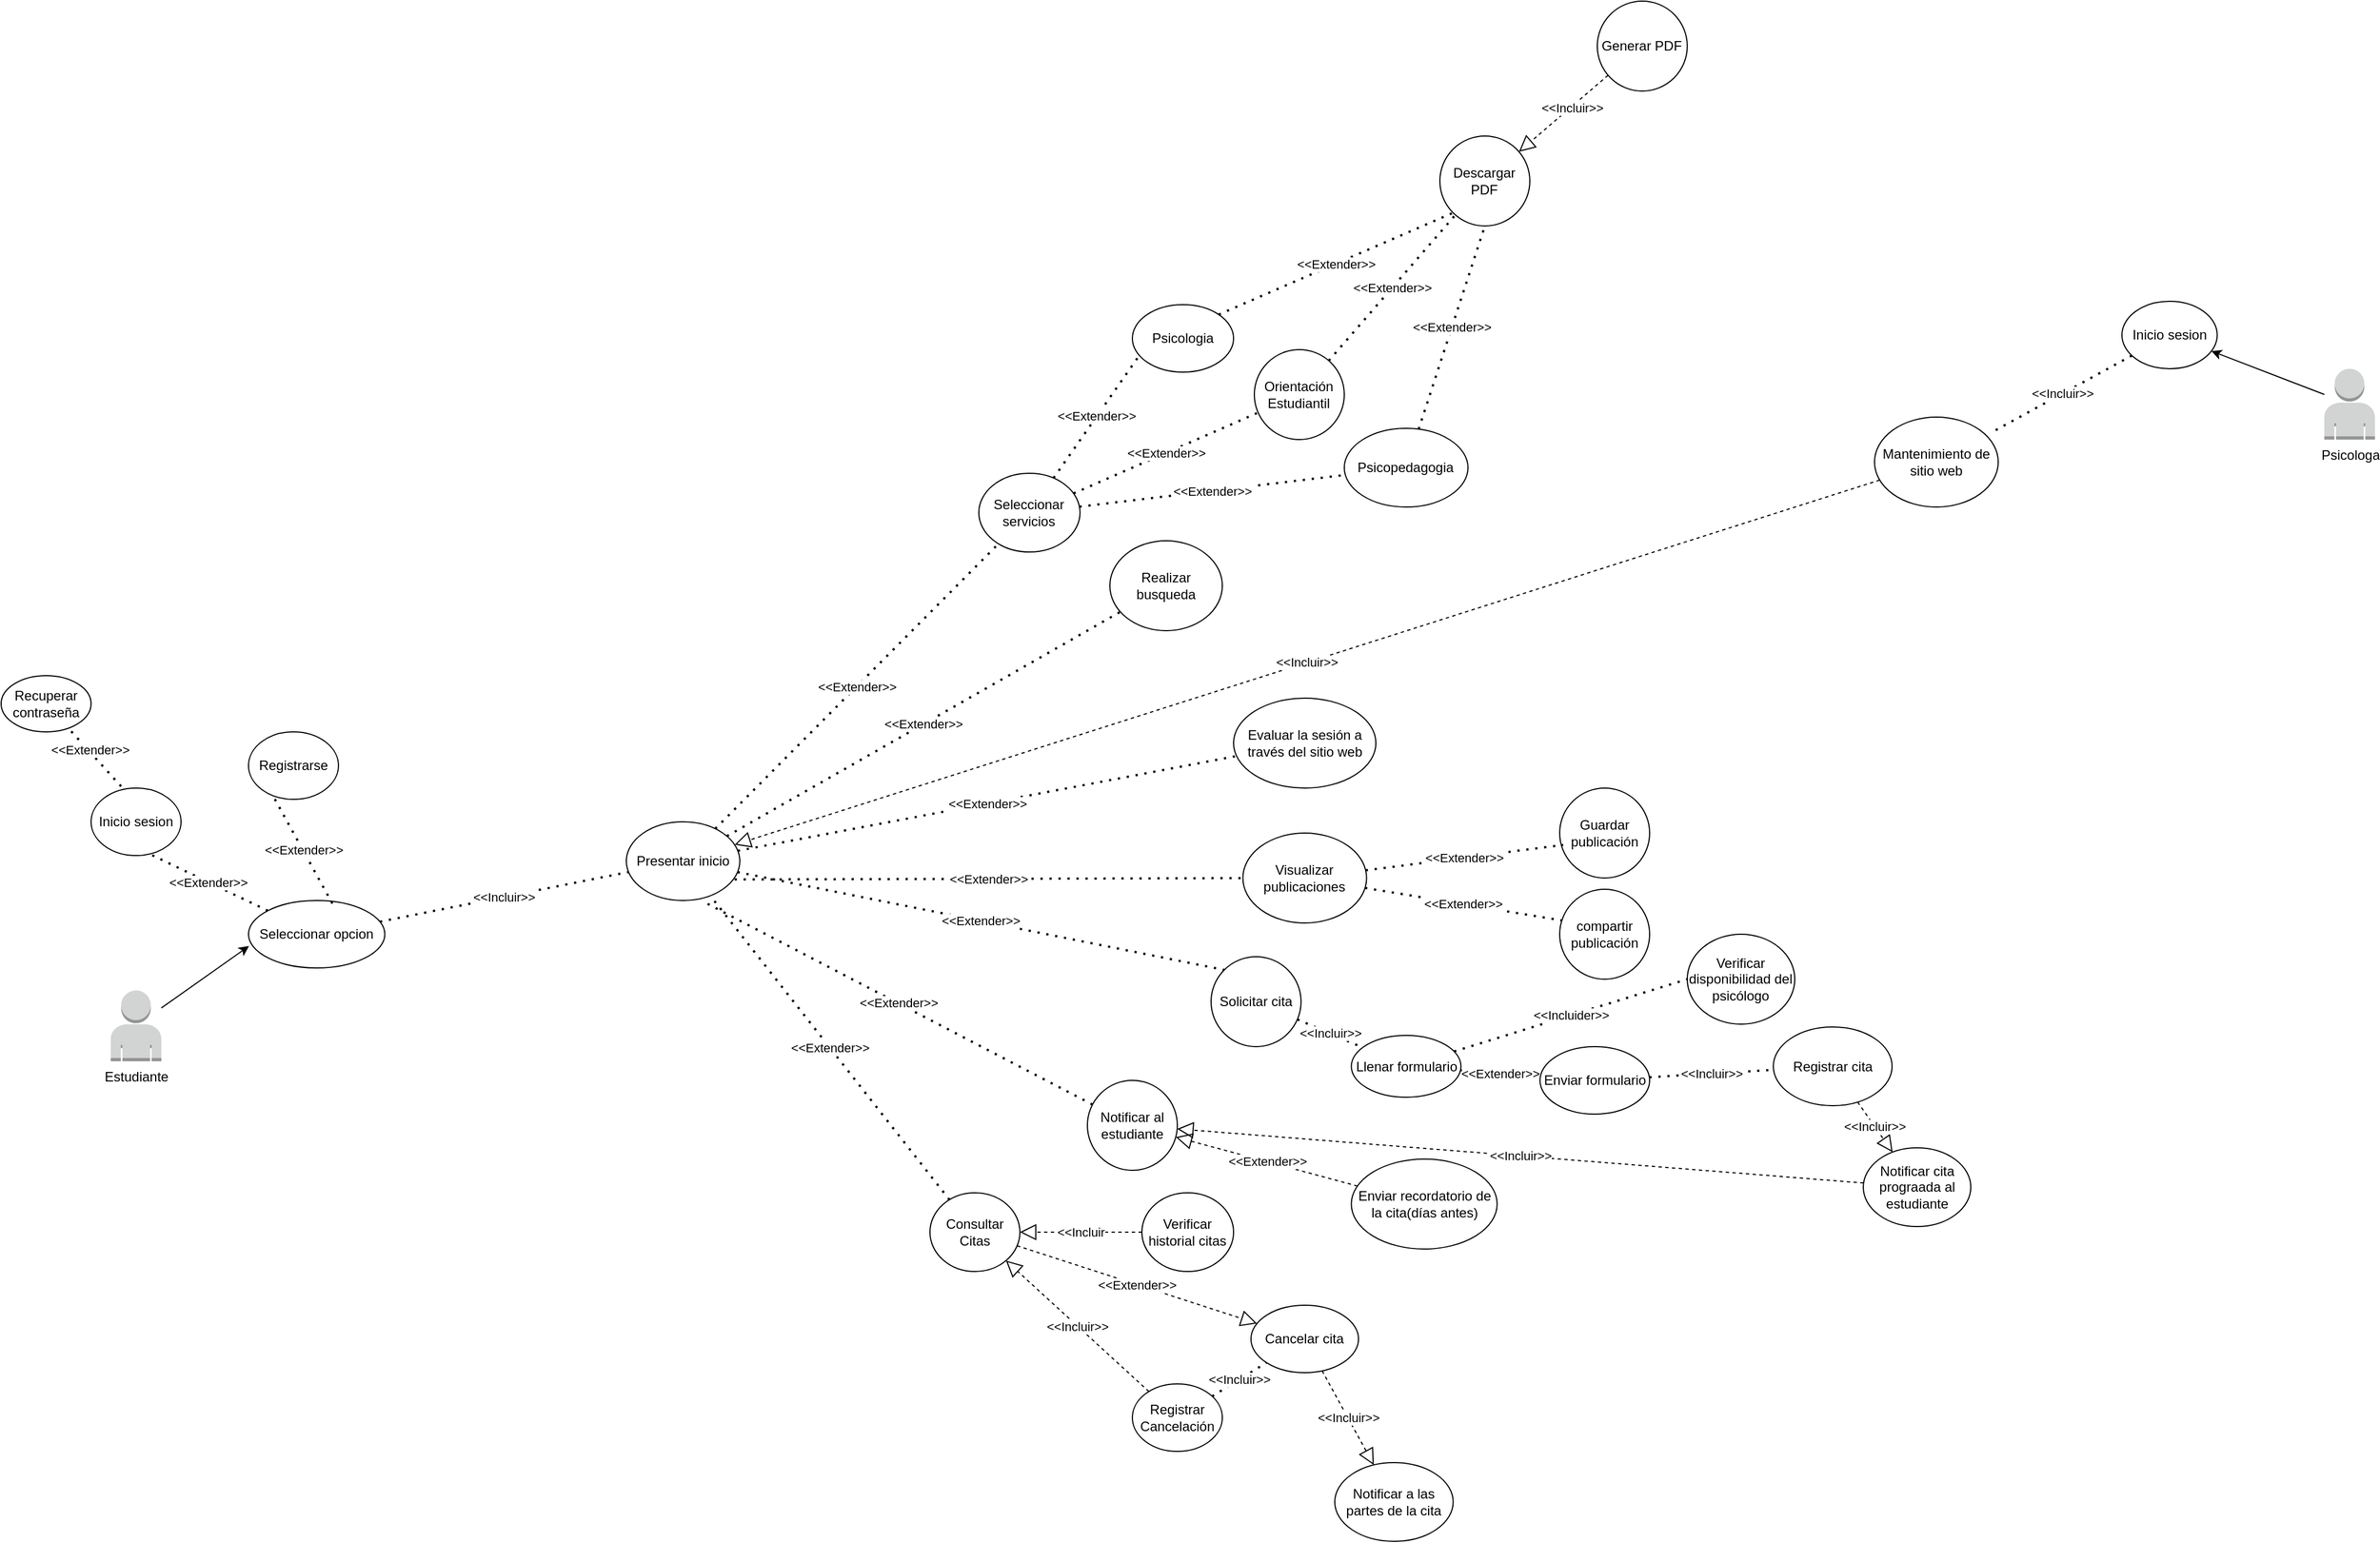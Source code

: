 <mxfile version="21.5.0" type="github">
  <diagram id="7m72LDxQtxL-9XKPCtJv" name="Página-1">
    <mxGraphModel dx="1912" dy="2095" grid="1" gridSize="10" guides="1" tooltips="1" connect="1" arrows="1" fold="1" page="1" pageScale="1" pageWidth="850" pageHeight="1100" math="0" shadow="0">
      <root>
        <mxCell id="0" />
        <mxCell id="1" parent="0" />
        <mxCell id="SLZqTuVwZuzJUBH67Rhd-2" value="Seleccionar opcion" style="ellipse;whiteSpace=wrap;html=1;" parent="1" vertex="1">
          <mxGeometry x="304.0" y="170" width="121.25" height="60" as="geometry" />
        </mxCell>
        <mxCell id="SLZqTuVwZuzJUBH67Rhd-8" value="Llenar formulario" style="ellipse;whiteSpace=wrap;html=1;" parent="1" vertex="1">
          <mxGeometry x="1284.71" y="290" width="97.5" height="55" as="geometry" />
        </mxCell>
        <mxCell id="SLZqTuVwZuzJUBH67Rhd-10" value="&lt;div&gt;Enviar formulario&lt;br&gt;&lt;/div&gt;" style="ellipse;whiteSpace=wrap;html=1;" parent="1" vertex="1">
          <mxGeometry x="1452.51" y="300" width="97.49" height="60" as="geometry" />
        </mxCell>
        <mxCell id="SLZqTuVwZuzJUBH67Rhd-12" value="Verificar disponibilidad del psicólogo" style="ellipse;whiteSpace=wrap;html=1;" parent="1" vertex="1">
          <mxGeometry x="1583.46" y="200" width="95.62" height="80" as="geometry" />
        </mxCell>
        <mxCell id="SLZqTuVwZuzJUBH67Rhd-14" value="Registrar cita" style="ellipse;whiteSpace=wrap;html=1;" parent="1" vertex="1">
          <mxGeometry x="1660" y="282.5" width="105.62" height="70" as="geometry" />
        </mxCell>
        <mxCell id="SLZqTuVwZuzJUBH67Rhd-16" value="Notificar cita prograada al estudiante" style="ellipse;whiteSpace=wrap;html=1;" parent="1" vertex="1">
          <mxGeometry x="1740" y="390" width="95.62" height="70" as="geometry" />
        </mxCell>
        <mxCell id="SLZqTuVwZuzJUBH67Rhd-19" value="Enviar recordatorio de la cita(días antes)" style="ellipse;whiteSpace=wrap;html=1;" parent="1" vertex="1">
          <mxGeometry x="1284.71" y="400" width="129.68" height="80" as="geometry" />
        </mxCell>
        <mxCell id="SLZqTuVwZuzJUBH67Rhd-25" value="Evaluar la sesión a través del sitio web " style="ellipse;whiteSpace=wrap;html=1;" parent="1" vertex="1">
          <mxGeometry x="1180" y="-10" width="126.57" height="80" as="geometry" />
        </mxCell>
        <mxCell id="SLZqTuVwZuzJUBH67Rhd-36" value="" style="endArrow=classic;html=1;rounded=0;entryX=0.003;entryY=0.676;entryDx=0;entryDy=0;entryPerimeter=0;" parent="1" source="rhVo1ASn1AgVRIdYZEBx-45" target="SLZqTuVwZuzJUBH67Rhd-2" edge="1">
          <mxGeometry width="50" height="50" relative="1" as="geometry">
            <mxPoint x="84" y="340" as="sourcePoint" />
            <mxPoint x="854" y="450" as="targetPoint" />
          </mxGeometry>
        </mxCell>
        <mxCell id="SLZqTuVwZuzJUBH67Rhd-51" value="Verificar historial citas " style="ellipse;whiteSpace=wrap;html=1;" parent="1" vertex="1">
          <mxGeometry x="1098.46" y="430" width="81.54" height="70" as="geometry" />
        </mxCell>
        <mxCell id="SLZqTuVwZuzJUBH67Rhd-55" value="Cancelar cita" style="ellipse;whiteSpace=wrap;html=1;" parent="1" vertex="1">
          <mxGeometry x="1195.47" y="530" width="95.65" height="60" as="geometry" />
        </mxCell>
        <mxCell id="SLZqTuVwZuzJUBH67Rhd-62" value="Notificar a las partes de la cita" style="ellipse;whiteSpace=wrap;html=1;" parent="1" vertex="1">
          <mxGeometry x="1270" y="670" width="105.29" height="70" as="geometry" />
        </mxCell>
        <mxCell id="rhVo1ASn1AgVRIdYZEBx-3" value="Recuperar contraseña" style="ellipse;whiteSpace=wrap;html=1;" parent="1" vertex="1">
          <mxGeometry x="84" y="-30" width="80" height="50" as="geometry" />
        </mxCell>
        <mxCell id="rhVo1ASn1AgVRIdYZEBx-4" value="Inicio sesion" style="ellipse;whiteSpace=wrap;html=1;" parent="1" vertex="1">
          <mxGeometry x="164" y="70" width="80" height="60" as="geometry" />
        </mxCell>
        <mxCell id="rhVo1ASn1AgVRIdYZEBx-5" value="Registrarse" style="ellipse;whiteSpace=wrap;html=1;" parent="1" vertex="1">
          <mxGeometry x="304.0" y="20" width="80" height="60" as="geometry" />
        </mxCell>
        <mxCell id="rhVo1ASn1AgVRIdYZEBx-6" value="Presentar inicio" style="ellipse;whiteSpace=wrap;html=1;" parent="1" vertex="1">
          <mxGeometry x="640" y="100" width="100.91" height="70" as="geometry" />
        </mxCell>
        <mxCell id="rhVo1ASn1AgVRIdYZEBx-7" value="" style="endArrow=none;dashed=1;html=1;dashPattern=1 3;strokeWidth=2;rounded=0;exitX=0.334;exitY=-0.026;exitDx=0;exitDy=0;exitPerimeter=0;" parent="1" source="rhVo1ASn1AgVRIdYZEBx-4" target="rhVo1ASn1AgVRIdYZEBx-3" edge="1">
          <mxGeometry width="50" height="50" relative="1" as="geometry">
            <mxPoint x="254" y="170" as="sourcePoint" />
            <mxPoint x="304.0" y="120" as="targetPoint" />
          </mxGeometry>
        </mxCell>
        <mxCell id="rhVo1ASn1AgVRIdYZEBx-8" value="&amp;lt;&amp;lt;Extender&amp;gt;&amp;gt;" style="edgeLabel;html=1;align=center;verticalAlign=middle;resizable=0;points=[];" parent="rhVo1ASn1AgVRIdYZEBx-7" vertex="1" connectable="0">
          <mxGeometry x="0.204" y="-2" relative="1" as="geometry">
            <mxPoint x="-1" as="offset" />
          </mxGeometry>
        </mxCell>
        <mxCell id="rhVo1ASn1AgVRIdYZEBx-12" value="&amp;lt;&amp;lt;Extender&amp;gt;&amp;gt;" style="endArrow=none;dashed=1;html=1;dashPattern=1 3;strokeWidth=2;rounded=0;entryX=0.646;entryY=0.974;entryDx=0;entryDy=0;entryPerimeter=0;" parent="1" source="SLZqTuVwZuzJUBH67Rhd-2" target="rhVo1ASn1AgVRIdYZEBx-4" edge="1">
          <mxGeometry width="50" height="50" relative="1" as="geometry">
            <mxPoint x="534" y="250" as="sourcePoint" />
            <mxPoint x="584" y="200" as="targetPoint" />
          </mxGeometry>
        </mxCell>
        <mxCell id="rhVo1ASn1AgVRIdYZEBx-13" value="&amp;lt;&amp;lt;Extender&amp;gt;&amp;gt;" style="endArrow=none;dashed=1;html=1;dashPattern=1 3;strokeWidth=2;rounded=0;entryX=0.283;entryY=0.974;entryDx=0;entryDy=0;entryPerimeter=0;exitX=0.615;exitY=0.045;exitDx=0;exitDy=0;exitPerimeter=0;" parent="1" source="SLZqTuVwZuzJUBH67Rhd-2" target="rhVo1ASn1AgVRIdYZEBx-5" edge="1">
          <mxGeometry width="50" height="50" relative="1" as="geometry">
            <mxPoint x="534" y="250" as="sourcePoint" />
            <mxPoint x="584" y="200" as="targetPoint" />
          </mxGeometry>
        </mxCell>
        <mxCell id="rhVo1ASn1AgVRIdYZEBx-15" value="&amp;lt;&amp;lt;Incluir&amp;gt;&amp;gt;" style="endArrow=none;dashed=1;html=1;dashPattern=1 3;strokeWidth=2;rounded=0;" parent="1" source="SLZqTuVwZuzJUBH67Rhd-2" target="rhVo1ASn1AgVRIdYZEBx-6" edge="1">
          <mxGeometry width="50" height="50" relative="1" as="geometry">
            <mxPoint x="702.81" y="750" as="sourcePoint" />
            <mxPoint x="752.81" y="700" as="targetPoint" />
          </mxGeometry>
        </mxCell>
        <mxCell id="rhVo1ASn1AgVRIdYZEBx-20" value="Psicologia" style="ellipse;whiteSpace=wrap;html=1;" parent="1" vertex="1">
          <mxGeometry x="1090" y="-360" width="90" height="60" as="geometry" />
        </mxCell>
        <mxCell id="rhVo1ASn1AgVRIdYZEBx-21" value="Orientación Estudiantil" style="ellipse;whiteSpace=wrap;html=1;" parent="1" vertex="1">
          <mxGeometry x="1198.46" y="-320" width="80" height="80" as="geometry" />
        </mxCell>
        <mxCell id="rhVo1ASn1AgVRIdYZEBx-22" value="Psicopedagogia" style="ellipse;whiteSpace=wrap;html=1;" parent="1" vertex="1">
          <mxGeometry x="1278.46" y="-250" width="110" height="70" as="geometry" />
        </mxCell>
        <mxCell id="rhVo1ASn1AgVRIdYZEBx-24" value="Seleccionar servicios" style="ellipse;whiteSpace=wrap;html=1;" parent="1" vertex="1">
          <mxGeometry x="953.46" y="-210" width="90" height="70" as="geometry" />
        </mxCell>
        <mxCell id="rhVo1ASn1AgVRIdYZEBx-25" value="&amp;lt;&amp;lt;Extender&amp;gt;&amp;gt;" style="endArrow=none;dashed=1;html=1;dashPattern=1 3;strokeWidth=2;rounded=0;" parent="1" source="rhVo1ASn1AgVRIdYZEBx-6" target="rhVo1ASn1AgVRIdYZEBx-24" edge="1">
          <mxGeometry width="50" height="50" relative="1" as="geometry">
            <mxPoint x="850" y="400" as="sourcePoint" />
            <mxPoint x="900" y="350" as="targetPoint" />
          </mxGeometry>
        </mxCell>
        <mxCell id="rhVo1ASn1AgVRIdYZEBx-26" value="&amp;lt;&amp;lt;Extender&amp;gt;&amp;gt;" style="endArrow=none;dashed=1;html=1;dashPattern=1 3;strokeWidth=2;rounded=0;entryX=0.074;entryY=0.741;entryDx=0;entryDy=0;entryPerimeter=0;" parent="1" source="rhVo1ASn1AgVRIdYZEBx-24" target="rhVo1ASn1AgVRIdYZEBx-20" edge="1">
          <mxGeometry width="50" height="50" relative="1" as="geometry">
            <mxPoint x="1023.46" y="70" as="sourcePoint" />
            <mxPoint x="1073.46" y="20" as="targetPoint" />
          </mxGeometry>
        </mxCell>
        <mxCell id="rhVo1ASn1AgVRIdYZEBx-27" value="&amp;lt;&amp;lt;Extender&amp;gt;&amp;gt;" style="endArrow=none;dashed=1;html=1;dashPattern=1 3;strokeWidth=2;rounded=0;" parent="1" source="rhVo1ASn1AgVRIdYZEBx-24" target="rhVo1ASn1AgVRIdYZEBx-21" edge="1">
          <mxGeometry width="50" height="50" relative="1" as="geometry">
            <mxPoint x="1023.46" y="70" as="sourcePoint" />
            <mxPoint x="1073.46" y="20" as="targetPoint" />
          </mxGeometry>
        </mxCell>
        <mxCell id="rhVo1ASn1AgVRIdYZEBx-28" value="&amp;lt;&amp;lt;Extender&amp;gt;&amp;gt;" style="endArrow=none;dashed=1;html=1;dashPattern=1 3;strokeWidth=2;rounded=0;" parent="1" source="rhVo1ASn1AgVRIdYZEBx-24" target="rhVo1ASn1AgVRIdYZEBx-22" edge="1">
          <mxGeometry width="50" height="50" relative="1" as="geometry">
            <mxPoint x="1023.46" y="70" as="sourcePoint" />
            <mxPoint x="1073.46" y="20" as="targetPoint" />
          </mxGeometry>
        </mxCell>
        <mxCell id="rhVo1ASn1AgVRIdYZEBx-29" value="Realizar busqueda" style="ellipse;whiteSpace=wrap;html=1;" parent="1" vertex="1">
          <mxGeometry x="1070" y="-150" width="100" height="80" as="geometry" />
        </mxCell>
        <mxCell id="rhVo1ASn1AgVRIdYZEBx-30" value="&amp;lt;&amp;lt;Extender&amp;gt;&amp;gt;" style="endArrow=none;dashed=1;html=1;dashPattern=1 3;strokeWidth=2;rounded=0;" parent="1" source="rhVo1ASn1AgVRIdYZEBx-6" target="rhVo1ASn1AgVRIdYZEBx-29" edge="1">
          <mxGeometry width="50" height="50" relative="1" as="geometry">
            <mxPoint x="850" y="400" as="sourcePoint" />
            <mxPoint x="900" y="350" as="targetPoint" />
          </mxGeometry>
        </mxCell>
        <mxCell id="rhVo1ASn1AgVRIdYZEBx-32" value="&amp;lt;&amp;lt;Extender&amp;gt;&amp;gt;" style="endArrow=none;dashed=1;html=1;dashPattern=1 3;strokeWidth=2;rounded=0;" parent="1" source="rhVo1ASn1AgVRIdYZEBx-6" target="SLZqTuVwZuzJUBH67Rhd-25" edge="1">
          <mxGeometry width="50" height="50" relative="1" as="geometry">
            <mxPoint x="900" y="340" as="sourcePoint" />
            <mxPoint x="1199.63" y="42.928" as="targetPoint" />
          </mxGeometry>
        </mxCell>
        <mxCell id="rhVo1ASn1AgVRIdYZEBx-33" value="Visualizar publicaciones" style="ellipse;whiteSpace=wrap;html=1;" parent="1" vertex="1">
          <mxGeometry x="1188.29" y="110" width="110" height="80" as="geometry" />
        </mxCell>
        <mxCell id="rhVo1ASn1AgVRIdYZEBx-34" value="&amp;lt;&amp;lt;Extender&amp;gt;&amp;gt;" style="endArrow=none;dashed=1;html=1;dashPattern=1 3;strokeWidth=2;rounded=0;exitX=0.954;exitY=0.733;exitDx=0;exitDy=0;exitPerimeter=0;" parent="1" source="rhVo1ASn1AgVRIdYZEBx-6" target="rhVo1ASn1AgVRIdYZEBx-33" edge="1">
          <mxGeometry width="50" height="50" relative="1" as="geometry">
            <mxPoint x="1000" y="330" as="sourcePoint" />
            <mxPoint x="1050" y="280" as="targetPoint" />
          </mxGeometry>
        </mxCell>
        <mxCell id="rhVo1ASn1AgVRIdYZEBx-35" value="Guardar publicación" style="ellipse;whiteSpace=wrap;html=1;" parent="1" vertex="1">
          <mxGeometry x="1470" y="70" width="80" height="80" as="geometry" />
        </mxCell>
        <mxCell id="rhVo1ASn1AgVRIdYZEBx-37" value="compartir publicación" style="ellipse;whiteSpace=wrap;html=1;" parent="1" vertex="1">
          <mxGeometry x="1470" y="160" width="80" height="80" as="geometry" />
        </mxCell>
        <mxCell id="rhVo1ASn1AgVRIdYZEBx-39" value="&amp;lt;&amp;lt;Extender&amp;gt;&amp;gt;" style="endArrow=none;dashed=1;html=1;dashPattern=1 3;strokeWidth=2;rounded=0;entryX=0.039;entryY=0.632;entryDx=0;entryDy=0;entryPerimeter=0;" parent="1" source="rhVo1ASn1AgVRIdYZEBx-33" target="rhVo1ASn1AgVRIdYZEBx-35" edge="1">
          <mxGeometry width="50" height="50" relative="1" as="geometry">
            <mxPoint x="1273.46" y="310" as="sourcePoint" />
            <mxPoint x="1323.46" y="260" as="targetPoint" />
          </mxGeometry>
        </mxCell>
        <mxCell id="rhVo1ASn1AgVRIdYZEBx-40" value="&amp;lt;&amp;lt;Extender&amp;gt;&amp;gt;" style="endArrow=none;dashed=1;html=1;dashPattern=1 3;strokeWidth=2;rounded=0;entryX=0.021;entryY=0.346;entryDx=0;entryDy=0;entryPerimeter=0;" parent="1" source="rhVo1ASn1AgVRIdYZEBx-33" target="rhVo1ASn1AgVRIdYZEBx-37" edge="1">
          <mxGeometry width="50" height="50" relative="1" as="geometry">
            <mxPoint x="1273.46" y="310" as="sourcePoint" />
            <mxPoint x="1323.46" y="260" as="targetPoint" />
          </mxGeometry>
        </mxCell>
        <mxCell id="rhVo1ASn1AgVRIdYZEBx-41" value="Solicitar cita" style="ellipse;whiteSpace=wrap;html=1;" parent="1" vertex="1">
          <mxGeometry x="1160" y="220" width="80" height="80" as="geometry" />
        </mxCell>
        <mxCell id="rhVo1ASn1AgVRIdYZEBx-42" value="&amp;lt;&amp;lt;Extender&amp;gt;&amp;gt;" style="endArrow=none;dashed=1;html=1;dashPattern=1 3;strokeWidth=2;rounded=0;entryX=0;entryY=0;entryDx=0;entryDy=0;" parent="1" source="rhVo1ASn1AgVRIdYZEBx-6" target="rhVo1ASn1AgVRIdYZEBx-41" edge="1">
          <mxGeometry width="50" height="50" relative="1" as="geometry">
            <mxPoint x="1010" y="470" as="sourcePoint" />
            <mxPoint x="1060" y="420" as="targetPoint" />
          </mxGeometry>
        </mxCell>
        <mxCell id="rhVo1ASn1AgVRIdYZEBx-43" value="&amp;lt;&amp;lt;Incluir&amp;gt;&amp;gt;" style="endArrow=none;dashed=1;html=1;dashPattern=1 3;strokeWidth=2;rounded=0;" parent="1" source="rhVo1ASn1AgVRIdYZEBx-41" target="SLZqTuVwZuzJUBH67Rhd-8" edge="1">
          <mxGeometry width="50" height="50" relative="1" as="geometry">
            <mxPoint x="1183.46" y="320" as="sourcePoint" />
            <mxPoint x="1233.46" y="270" as="targetPoint" />
          </mxGeometry>
        </mxCell>
        <mxCell id="rhVo1ASn1AgVRIdYZEBx-45" value="Estudiante" style="outlineConnect=0;dashed=0;verticalLabelPosition=bottom;verticalAlign=top;align=center;html=1;shape=mxgraph.aws3.user;fillColor=#D2D3D3;gradientColor=none;" parent="1" vertex="1">
          <mxGeometry x="181.5" y="250" width="45" height="63" as="geometry" />
        </mxCell>
        <mxCell id="rhVo1ASn1AgVRIdYZEBx-47" value="Descargar PDF" style="ellipse;whiteSpace=wrap;html=1;" parent="1" vertex="1">
          <mxGeometry x="1363.46" y="-510" width="80" height="80" as="geometry" />
        </mxCell>
        <mxCell id="rhVo1ASn1AgVRIdYZEBx-48" value="Generar PDF" style="ellipse;whiteSpace=wrap;html=1;" parent="1" vertex="1">
          <mxGeometry x="1503.46" y="-630" width="80" height="80" as="geometry" />
        </mxCell>
        <mxCell id="rhVo1ASn1AgVRIdYZEBx-51" value="" style="endArrow=block;dashed=1;endFill=0;endSize=12;html=1;rounded=0;" parent="1" source="rhVo1ASn1AgVRIdYZEBx-48" target="rhVo1ASn1AgVRIdYZEBx-47" edge="1">
          <mxGeometry width="160" relative="1" as="geometry">
            <mxPoint x="1133.84" y="-490" as="sourcePoint" />
            <mxPoint x="1338.72" y="-500" as="targetPoint" />
          </mxGeometry>
        </mxCell>
        <mxCell id="rhVo1ASn1AgVRIdYZEBx-52" value="&amp;lt;&amp;lt;Incluir&amp;gt;&amp;gt;" style="edgeLabel;html=1;align=center;verticalAlign=middle;resizable=0;points=[];" parent="rhVo1ASn1AgVRIdYZEBx-51" vertex="1" connectable="0">
          <mxGeometry x="-0.17" y="1" relative="1" as="geometry">
            <mxPoint as="offset" />
          </mxGeometry>
        </mxCell>
        <mxCell id="rhVo1ASn1AgVRIdYZEBx-53" value="&amp;lt;&amp;lt;Extender&amp;gt;&amp;gt;" style="endArrow=none;dashed=1;html=1;dashPattern=1 3;strokeWidth=2;rounded=0;entryX=0;entryY=1;entryDx=0;entryDy=0;exitX=1;exitY=0;exitDx=0;exitDy=0;" parent="1" source="rhVo1ASn1AgVRIdYZEBx-20" target="rhVo1ASn1AgVRIdYZEBx-47" edge="1">
          <mxGeometry width="50" height="50" relative="1" as="geometry">
            <mxPoint x="1123.46" y="-290" as="sourcePoint" />
            <mxPoint x="1253.46" y="-410" as="targetPoint" />
          </mxGeometry>
        </mxCell>
        <mxCell id="rhVo1ASn1AgVRIdYZEBx-54" value="&amp;lt;&amp;lt;Extender&amp;gt;&amp;gt;" style="endArrow=none;dashed=1;html=1;dashPattern=1 3;strokeWidth=2;rounded=0;" parent="1" source="rhVo1ASn1AgVRIdYZEBx-21" target="rhVo1ASn1AgVRIdYZEBx-47" edge="1">
          <mxGeometry width="50" height="50" relative="1" as="geometry">
            <mxPoint x="1378.46" y="-320" as="sourcePoint" />
            <mxPoint x="1428.46" y="-370" as="targetPoint" />
          </mxGeometry>
        </mxCell>
        <mxCell id="aN8kHr5MgLDqO3GNzkuO-2" value="&amp;lt;&amp;lt;Extender&amp;gt;&amp;gt;" style="endArrow=none;dashed=1;html=1;dashPattern=1 3;strokeWidth=2;rounded=0;" edge="1" parent="1" source="SLZqTuVwZuzJUBH67Rhd-8" target="SLZqTuVwZuzJUBH67Rhd-10">
          <mxGeometry width="50" height="50" relative="1" as="geometry">
            <mxPoint x="1073.46" y="300" as="sourcePoint" />
            <mxPoint x="1123.46" y="250" as="targetPoint" />
          </mxGeometry>
        </mxCell>
        <mxCell id="aN8kHr5MgLDqO3GNzkuO-3" value="Notificar al estudiante" style="ellipse;whiteSpace=wrap;html=1;" vertex="1" parent="1">
          <mxGeometry x="1050" y="330" width="80" height="80" as="geometry" />
        </mxCell>
        <mxCell id="aN8kHr5MgLDqO3GNzkuO-4" value="&amp;lt;&amp;lt;Extender&amp;gt;&amp;gt;" style="endArrow=none;dashed=1;html=1;dashPattern=1 3;strokeWidth=2;rounded=0;entryX=0.685;entryY=1.019;entryDx=0;entryDy=0;entryPerimeter=0;" edge="1" parent="1" source="aN8kHr5MgLDqO3GNzkuO-3" target="rhVo1ASn1AgVRIdYZEBx-6">
          <mxGeometry width="50" height="50" relative="1" as="geometry">
            <mxPoint x="980" y="600" as="sourcePoint" />
            <mxPoint x="1030" y="550" as="targetPoint" />
          </mxGeometry>
        </mxCell>
        <mxCell id="aN8kHr5MgLDqO3GNzkuO-5" value="&amp;lt;&amp;lt;Incluider&amp;gt;&amp;gt;" style="endArrow=none;dashed=1;html=1;dashPattern=1 3;strokeWidth=2;rounded=0;entryX=0;entryY=0.5;entryDx=0;entryDy=0;" edge="1" parent="1" source="SLZqTuVwZuzJUBH67Rhd-8" target="SLZqTuVwZuzJUBH67Rhd-12">
          <mxGeometry width="50" height="50" relative="1" as="geometry">
            <mxPoint x="1553.46" y="490" as="sourcePoint" />
            <mxPoint x="1603.46" y="440" as="targetPoint" />
          </mxGeometry>
        </mxCell>
        <mxCell id="aN8kHr5MgLDqO3GNzkuO-8" value="&amp;lt;&amp;lt;Incluir&amp;gt;&amp;gt;" style="endArrow=none;dashed=1;html=1;dashPattern=1 3;strokeWidth=2;rounded=0;" edge="1" parent="1" source="SLZqTuVwZuzJUBH67Rhd-10" target="SLZqTuVwZuzJUBH67Rhd-14">
          <mxGeometry x="0.004" width="50" height="50" relative="1" as="geometry">
            <mxPoint x="1653.46" y="295" as="sourcePoint" />
            <mxPoint x="1703.46" y="245" as="targetPoint" />
            <mxPoint as="offset" />
          </mxGeometry>
        </mxCell>
        <mxCell id="aN8kHr5MgLDqO3GNzkuO-9" value="&amp;lt;&amp;lt;Incluir&amp;gt;&amp;gt;" style="endArrow=block;dashed=1;endFill=0;endSize=12;html=1;rounded=0;" edge="1" parent="1" source="SLZqTuVwZuzJUBH67Rhd-16" target="aN8kHr5MgLDqO3GNzkuO-3">
          <mxGeometry width="160" relative="1" as="geometry">
            <mxPoint x="1453.46" y="420" as="sourcePoint" />
            <mxPoint x="1613.46" y="480" as="targetPoint" />
          </mxGeometry>
        </mxCell>
        <mxCell id="aN8kHr5MgLDqO3GNzkuO-10" value="&amp;lt;&amp;lt;Incluir&amp;gt;&amp;gt;" style="endArrow=block;dashed=1;endFill=0;endSize=12;html=1;rounded=0;" edge="1" parent="1" source="SLZqTuVwZuzJUBH67Rhd-14" target="SLZqTuVwZuzJUBH67Rhd-16">
          <mxGeometry width="160" relative="1" as="geometry">
            <mxPoint x="1453.46" y="420" as="sourcePoint" />
            <mxPoint x="1613.46" y="420" as="targetPoint" />
          </mxGeometry>
        </mxCell>
        <mxCell id="aN8kHr5MgLDqO3GNzkuO-13" value="&amp;lt;&amp;lt;Extender&amp;gt;&amp;gt;" style="endArrow=none;dashed=1;html=1;dashPattern=1 3;strokeWidth=2;rounded=0;entryX=0.5;entryY=1;entryDx=0;entryDy=0;" edge="1" parent="1" source="rhVo1ASn1AgVRIdYZEBx-22" target="rhVo1ASn1AgVRIdYZEBx-47">
          <mxGeometry width="50" height="50" relative="1" as="geometry">
            <mxPoint x="1403.46" y="-350" as="sourcePoint" />
            <mxPoint x="1453.46" y="-400" as="targetPoint" />
          </mxGeometry>
        </mxCell>
        <mxCell id="aN8kHr5MgLDqO3GNzkuO-14" value="&amp;lt;&amp;lt;Extender&amp;gt;&amp;gt;" style="endArrow=block;dashed=1;endFill=0;endSize=12;html=1;rounded=0;" edge="1" parent="1" source="SLZqTuVwZuzJUBH67Rhd-19" target="aN8kHr5MgLDqO3GNzkuO-3">
          <mxGeometry width="160" relative="1" as="geometry">
            <mxPoint x="1013.46" y="550" as="sourcePoint" />
            <mxPoint x="1173.46" y="550" as="targetPoint" />
          </mxGeometry>
        </mxCell>
        <mxCell id="aN8kHr5MgLDqO3GNzkuO-17" value="Consultar Citas" style="ellipse;whiteSpace=wrap;html=1;" vertex="1" parent="1">
          <mxGeometry x="910" y="430" width="80" height="70" as="geometry" />
        </mxCell>
        <mxCell id="aN8kHr5MgLDqO3GNzkuO-18" value="&amp;lt;&amp;lt;Extender&amp;gt;&amp;gt;" style="endArrow=none;dashed=1;html=1;dashPattern=1 3;strokeWidth=2;rounded=0;" edge="1" parent="1" source="aN8kHr5MgLDqO3GNzkuO-17" target="rhVo1ASn1AgVRIdYZEBx-6">
          <mxGeometry width="50" height="50" relative="1" as="geometry">
            <mxPoint x="880" y="370" as="sourcePoint" />
            <mxPoint x="930" y="320" as="targetPoint" />
          </mxGeometry>
        </mxCell>
        <mxCell id="aN8kHr5MgLDqO3GNzkuO-19" value="&amp;lt;&amp;lt;Incluir" style="endArrow=block;dashed=1;endFill=0;endSize=12;html=1;rounded=0;" edge="1" parent="1" source="SLZqTuVwZuzJUBH67Rhd-51" target="aN8kHr5MgLDqO3GNzkuO-17">
          <mxGeometry width="160" relative="1" as="geometry">
            <mxPoint x="820" y="730" as="sourcePoint" />
            <mxPoint x="980" y="730" as="targetPoint" />
          </mxGeometry>
        </mxCell>
        <mxCell id="aN8kHr5MgLDqO3GNzkuO-20" value="&amp;lt;&amp;lt;Extender&amp;gt;&amp;gt;" style="endArrow=block;dashed=1;endFill=0;endSize=12;html=1;rounded=0;" edge="1" parent="1" source="aN8kHr5MgLDqO3GNzkuO-17" target="SLZqTuVwZuzJUBH67Rhd-55">
          <mxGeometry width="160" relative="1" as="geometry">
            <mxPoint x="820" y="700" as="sourcePoint" />
            <mxPoint x="980" y="700" as="targetPoint" />
          </mxGeometry>
        </mxCell>
        <mxCell id="aN8kHr5MgLDqO3GNzkuO-21" value="&amp;lt;&amp;lt;Incluir&amp;gt;&amp;gt;" style="endArrow=block;dashed=1;endFill=0;endSize=12;html=1;rounded=0;" edge="1" parent="1" source="SLZqTuVwZuzJUBH67Rhd-55" target="SLZqTuVwZuzJUBH67Rhd-62">
          <mxGeometry x="-0.004" width="160" relative="1" as="geometry">
            <mxPoint x="1265.893" y="554.683" as="sourcePoint" />
            <mxPoint x="1383.976" y="540.948" as="targetPoint" />
            <mxPoint as="offset" />
          </mxGeometry>
        </mxCell>
        <mxCell id="aN8kHr5MgLDqO3GNzkuO-23" value="Registrar Cancelación" style="ellipse;whiteSpace=wrap;html=1;rotation=0;" vertex="1" parent="1">
          <mxGeometry x="1090" y="600" width="80" height="60" as="geometry" />
        </mxCell>
        <mxCell id="aN8kHr5MgLDqO3GNzkuO-24" value="&amp;lt;&amp;lt;Incluir&amp;gt;&amp;gt;" style="endArrow=none;dashed=1;html=1;dashPattern=1 3;strokeWidth=2;rounded=0;" edge="1" parent="1" source="aN8kHr5MgLDqO3GNzkuO-23" target="SLZqTuVwZuzJUBH67Rhd-55">
          <mxGeometry width="50" height="50" relative="1" as="geometry">
            <mxPoint x="1340" y="520" as="sourcePoint" />
            <mxPoint x="1390" y="470" as="targetPoint" />
          </mxGeometry>
        </mxCell>
        <mxCell id="aN8kHr5MgLDqO3GNzkuO-27" value="&amp;lt;&amp;lt;Incluir&amp;gt;&amp;gt;" style="endArrow=block;dashed=1;endFill=0;endSize=12;html=1;rounded=0;" edge="1" parent="1" source="aN8kHr5MgLDqO3GNzkuO-23" target="aN8kHr5MgLDqO3GNzkuO-17">
          <mxGeometry width="160" relative="1" as="geometry">
            <mxPoint x="1280" y="500" as="sourcePoint" />
            <mxPoint x="1440" y="500" as="targetPoint" />
          </mxGeometry>
        </mxCell>
        <mxCell id="aN8kHr5MgLDqO3GNzkuO-29" value="Psicologa" style="outlineConnect=0;dashed=0;verticalLabelPosition=bottom;verticalAlign=top;align=center;html=1;shape=mxgraph.aws3.user;fillColor=#D2D3D3;gradientColor=none;" vertex="1" parent="1">
          <mxGeometry x="2150" y="-303" width="45" height="63" as="geometry" />
        </mxCell>
        <mxCell id="aN8kHr5MgLDqO3GNzkuO-37" value="Inicio sesion" style="ellipse;whiteSpace=wrap;html=1;" vertex="1" parent="1">
          <mxGeometry x="1970" y="-363" width="84.75" height="60" as="geometry" />
        </mxCell>
        <mxCell id="aN8kHr5MgLDqO3GNzkuO-38" value="" style="endArrow=classic;html=1;rounded=0;" edge="1" parent="1" source="aN8kHr5MgLDqO3GNzkuO-29" target="aN8kHr5MgLDqO3GNzkuO-37">
          <mxGeometry width="50" height="50" relative="1" as="geometry">
            <mxPoint x="2055" y="-27.503" as="sourcePoint" />
            <mxPoint x="2421" y="-173.87" as="targetPoint" />
          </mxGeometry>
        </mxCell>
        <mxCell id="aN8kHr5MgLDqO3GNzkuO-39" value="Mantenimiento de sitio web" style="ellipse;whiteSpace=wrap;html=1;" vertex="1" parent="1">
          <mxGeometry x="1750" y="-260" width="110" height="80" as="geometry" />
        </mxCell>
        <mxCell id="aN8kHr5MgLDqO3GNzkuO-40" value="&amp;lt;&amp;lt;Incluir&amp;gt;&amp;gt;" style="endArrow=none;dashed=1;html=1;dashPattern=1 3;strokeWidth=2;rounded=0;entryX=0.957;entryY=0.162;entryDx=0;entryDy=0;entryPerimeter=0;" edge="1" parent="1" source="aN8kHr5MgLDqO3GNzkuO-37" target="aN8kHr5MgLDqO3GNzkuO-39">
          <mxGeometry width="50" height="50" relative="1" as="geometry">
            <mxPoint x="2656" y="-43.87" as="sourcePoint" />
            <mxPoint x="2706" y="-93.87" as="targetPoint" />
          </mxGeometry>
        </mxCell>
        <mxCell id="aN8kHr5MgLDqO3GNzkuO-43" value="&amp;lt;&amp;lt;Incluir&amp;gt;&amp;gt;" style="endArrow=block;dashed=1;endFill=0;endSize=12;html=1;rounded=0;" edge="1" parent="1" source="aN8kHr5MgLDqO3GNzkuO-39" target="rhVo1ASn1AgVRIdYZEBx-6">
          <mxGeometry width="160" relative="1" as="geometry">
            <mxPoint x="1500" y="-50" as="sourcePoint" />
            <mxPoint x="1660" y="-50" as="targetPoint" />
          </mxGeometry>
        </mxCell>
      </root>
    </mxGraphModel>
  </diagram>
</mxfile>
